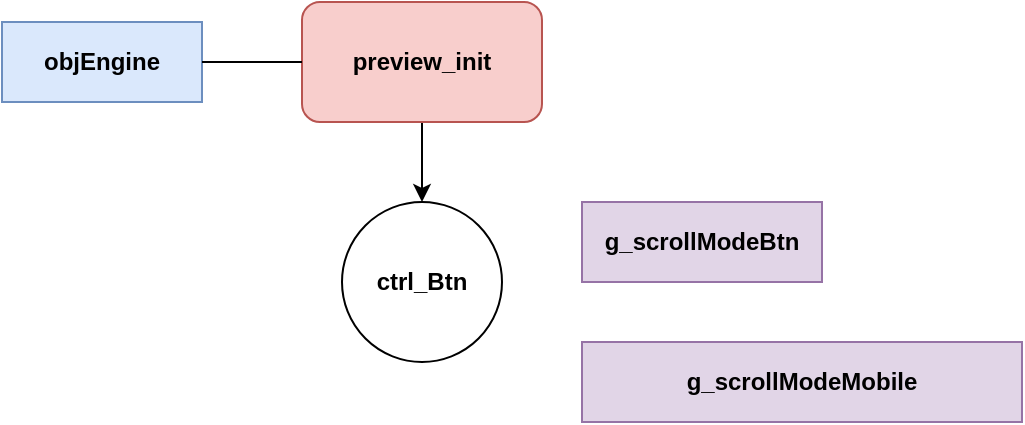 <mxfile version="14.7.6" type="github">
  <diagram id="78VgAx4G6hqRdHA-PGtD" name="Page-1">
    <mxGraphModel dx="1038" dy="547" grid="1" gridSize="10" guides="1" tooltips="1" connect="1" arrows="1" fold="1" page="1" pageScale="1" pageWidth="827" pageHeight="1169" math="0" shadow="0">
      <root>
        <mxCell id="0" />
        <mxCell id="1" parent="0" />
        <mxCell id="pd7Hdk2gp9Ah2MSIdXXy-5" style="edgeStyle=orthogonalEdgeStyle;rounded=0;orthogonalLoop=1;jettySize=auto;html=1;" edge="1" parent="1" source="pd7Hdk2gp9Ah2MSIdXXy-1" target="pd7Hdk2gp9Ah2MSIdXXy-4">
          <mxGeometry relative="1" as="geometry" />
        </mxCell>
        <mxCell id="pd7Hdk2gp9Ah2MSIdXXy-1" value="&lt;b&gt;preview_init&lt;/b&gt;" style="rounded=1;whiteSpace=wrap;html=1;fillColor=#f8cecc;strokeColor=#b85450;" vertex="1" parent="1">
          <mxGeometry x="190" y="90" width="120" height="60" as="geometry" />
        </mxCell>
        <mxCell id="pd7Hdk2gp9Ah2MSIdXXy-2" value="&lt;b&gt;objEngine&lt;/b&gt;" style="rounded=0;whiteSpace=wrap;html=1;fillColor=#dae8fc;strokeColor=#6c8ebf;" vertex="1" parent="1">
          <mxGeometry x="40" y="100" width="100" height="40" as="geometry" />
        </mxCell>
        <mxCell id="pd7Hdk2gp9Ah2MSIdXXy-3" value="" style="endArrow=none;html=1;entryX=0;entryY=0.5;entryDx=0;entryDy=0;exitX=1;exitY=0.5;exitDx=0;exitDy=0;" edge="1" parent="1" source="pd7Hdk2gp9Ah2MSIdXXy-2" target="pd7Hdk2gp9Ah2MSIdXXy-1">
          <mxGeometry width="50" height="50" relative="1" as="geometry">
            <mxPoint x="110" y="230" as="sourcePoint" />
            <mxPoint x="160" y="180" as="targetPoint" />
          </mxGeometry>
        </mxCell>
        <mxCell id="pd7Hdk2gp9Ah2MSIdXXy-4" value="&lt;b&gt;ctrl_Btn&lt;/b&gt;" style="ellipse;whiteSpace=wrap;html=1;aspect=fixed;" vertex="1" parent="1">
          <mxGeometry x="210" y="190" width="80" height="80" as="geometry" />
        </mxCell>
        <mxCell id="pd7Hdk2gp9Ah2MSIdXXy-6" value="&lt;b&gt;g_scrollModeBtn&lt;/b&gt;" style="rounded=0;whiteSpace=wrap;html=1;fillColor=#e1d5e7;strokeColor=#9673a6;" vertex="1" parent="1">
          <mxGeometry x="330" y="190" width="120" height="40" as="geometry" />
        </mxCell>
        <mxCell id="pd7Hdk2gp9Ah2MSIdXXy-7" value="&lt;b&gt;g_scrollModeMobile&lt;/b&gt;" style="rounded=0;whiteSpace=wrap;html=1;fillColor=#e1d5e7;strokeColor=#9673a6;" vertex="1" parent="1">
          <mxGeometry x="330" y="260" width="220" height="40" as="geometry" />
        </mxCell>
      </root>
    </mxGraphModel>
  </diagram>
</mxfile>
